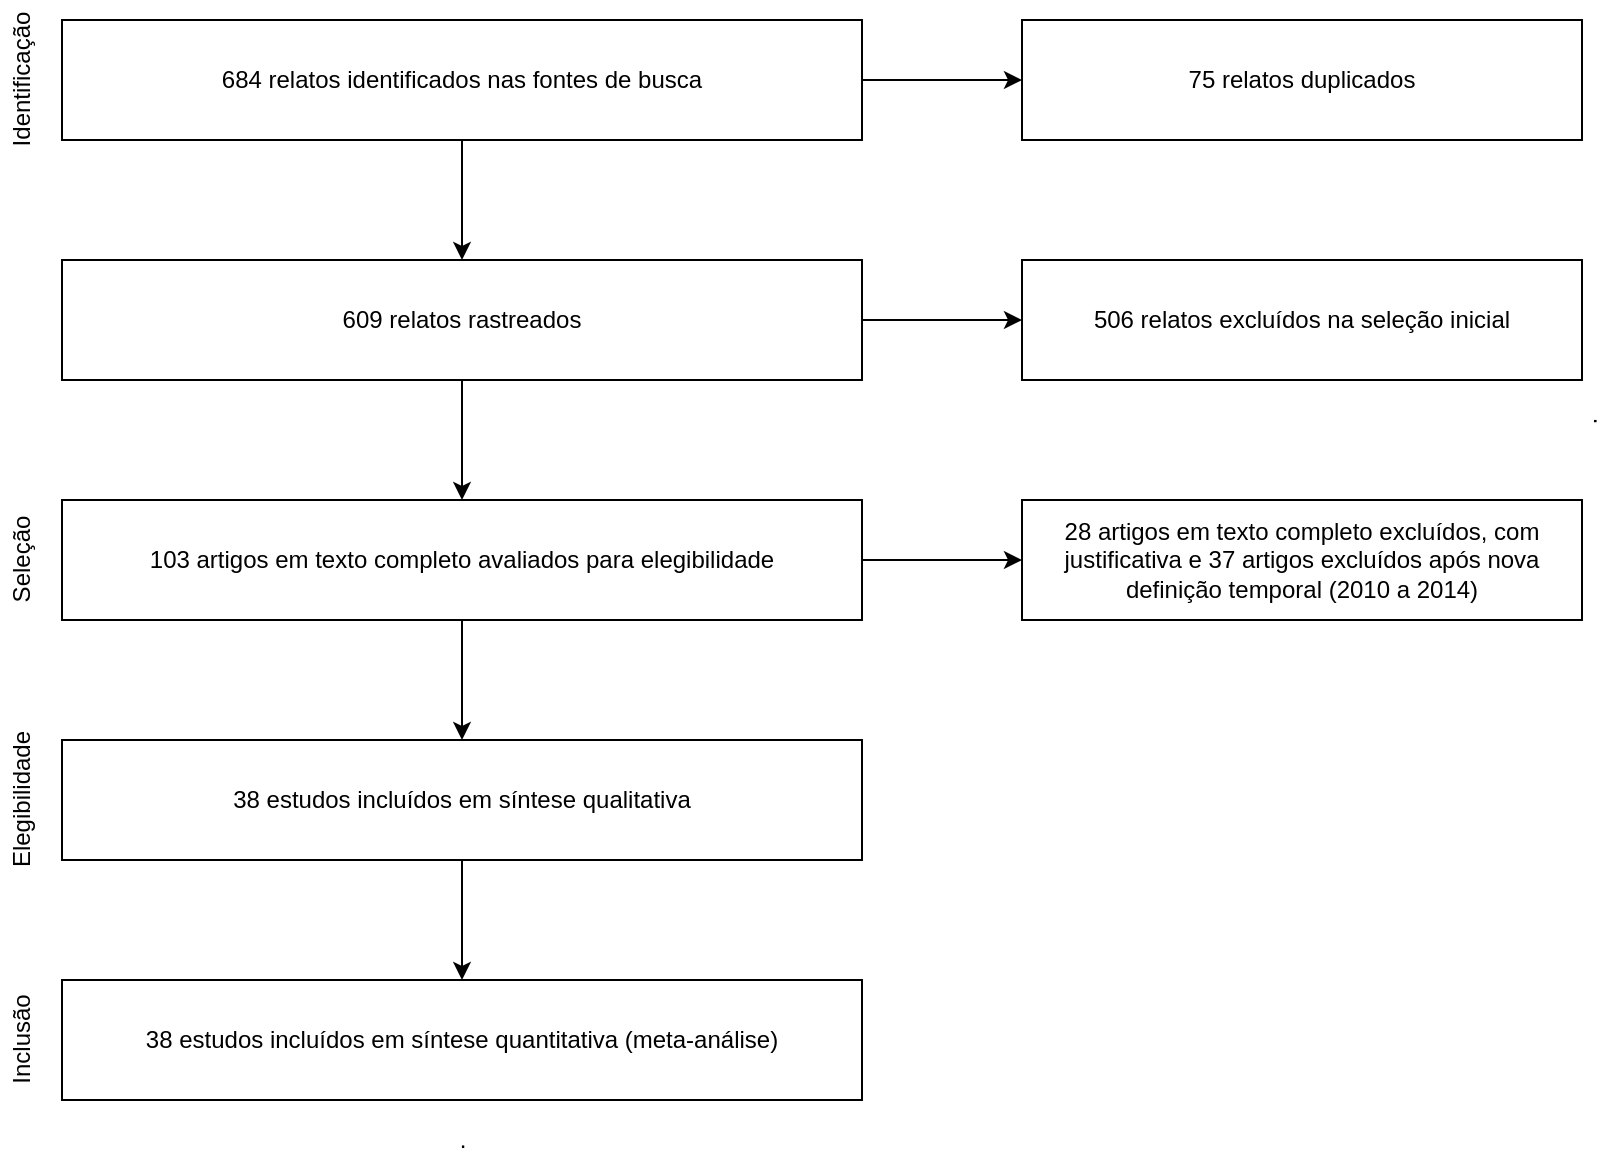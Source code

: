 <mxfile version="13.7.1" type="github">
  <diagram id="9rtOQBFeyjXl_FGlEI51" name="Page-1">
    <mxGraphModel dx="868" dy="428" grid="1" gridSize="10" guides="1" tooltips="1" connect="1" arrows="1" fold="1" page="1" pageScale="1" pageWidth="827" pageHeight="1169" math="0" shadow="0">
      <root>
        <mxCell id="0" />
        <mxCell id="1" parent="0" />
        <mxCell id="O3_qNe8abN4ICVSeK1On-24" value="" style="edgeStyle=orthogonalEdgeStyle;rounded=0;orthogonalLoop=1;jettySize=auto;html=1;fontFamily=Helvetica;" edge="1" parent="1" source="O3_qNe8abN4ICVSeK1On-1" target="O3_qNe8abN4ICVSeK1On-23">
          <mxGeometry relative="1" as="geometry" />
        </mxCell>
        <mxCell id="O3_qNe8abN4ICVSeK1On-36" value="" style="edgeStyle=orthogonalEdgeStyle;rounded=0;orthogonalLoop=1;jettySize=auto;html=1;fontFamily=Helvetica;" edge="1" parent="1" source="O3_qNe8abN4ICVSeK1On-1" target="O3_qNe8abN4ICVSeK1On-6">
          <mxGeometry relative="1" as="geometry" />
        </mxCell>
        <mxCell id="O3_qNe8abN4ICVSeK1On-1" value="684 relatos identificados nas fontes de busca " style="rounded=0;whiteSpace=wrap;html=1;" vertex="1" parent="1">
          <mxGeometry x="40" y="40" width="400" height="60" as="geometry" />
        </mxCell>
        <mxCell id="O3_qNe8abN4ICVSeK1On-4" value="Identificação" style="text;html=1;align=center;verticalAlign=middle;resizable=0;points=[];autosize=1;fontFamily=Helvetica;rotation=270;" vertex="1" parent="1">
          <mxGeometry x="-20" y="60" width="80" height="20" as="geometry" />
        </mxCell>
        <mxCell id="O3_qNe8abN4ICVSeK1On-5" style="edgeStyle=orthogonalEdgeStyle;rounded=0;orthogonalLoop=1;jettySize=auto;html=1;exitX=0.5;exitY=1;exitDx=0;exitDy=0;fontFamily=Helvetica;" edge="1" parent="1">
          <mxGeometry relative="1" as="geometry">
            <mxPoint x="240" y="200" as="sourcePoint" />
            <mxPoint x="240" y="200" as="targetPoint" />
          </mxGeometry>
        </mxCell>
        <mxCell id="O3_qNe8abN4ICVSeK1On-9" value="" style="edgeStyle=orthogonalEdgeStyle;rounded=0;orthogonalLoop=1;jettySize=auto;html=1;fontFamily=Helvetica;" edge="1" parent="1" source="O3_qNe8abN4ICVSeK1On-6" target="O3_qNe8abN4ICVSeK1On-8">
          <mxGeometry relative="1" as="geometry" />
        </mxCell>
        <mxCell id="O3_qNe8abN4ICVSeK1On-12" value="" style="edgeStyle=orthogonalEdgeStyle;rounded=0;orthogonalLoop=1;jettySize=auto;html=1;fontFamily=Helvetica;" edge="1" parent="1" source="O3_qNe8abN4ICVSeK1On-6" target="O3_qNe8abN4ICVSeK1On-11">
          <mxGeometry relative="1" as="geometry" />
        </mxCell>
        <mxCell id="O3_qNe8abN4ICVSeK1On-6" value="609 relatos rastreados" style="whiteSpace=wrap;html=1;rounded=0;" vertex="1" parent="1">
          <mxGeometry x="40" y="160" width="400" height="60" as="geometry" />
        </mxCell>
        <mxCell id="O3_qNe8abN4ICVSeK1On-8" value="506 relatos excluídos na seleção inicial" style="whiteSpace=wrap;html=1;rounded=0;" vertex="1" parent="1">
          <mxGeometry x="520" y="160" width="280" height="60" as="geometry" />
        </mxCell>
        <mxCell id="O3_qNe8abN4ICVSeK1On-10" value="Elegibilidade" style="text;html=1;align=center;verticalAlign=middle;resizable=0;points=[];autosize=1;fontFamily=Helvetica;rotation=270;" vertex="1" parent="1">
          <mxGeometry x="-25" y="420" width="90" height="20" as="geometry" />
        </mxCell>
        <mxCell id="O3_qNe8abN4ICVSeK1On-14" value="" style="edgeStyle=orthogonalEdgeStyle;rounded=0;orthogonalLoop=1;jettySize=auto;html=1;fontFamily=Helvetica;" edge="1" parent="1" source="O3_qNe8abN4ICVSeK1On-11" target="O3_qNe8abN4ICVSeK1On-13">
          <mxGeometry relative="1" as="geometry" />
        </mxCell>
        <mxCell id="O3_qNe8abN4ICVSeK1On-35" value="" style="edgeStyle=orthogonalEdgeStyle;rounded=0;orthogonalLoop=1;jettySize=auto;html=1;fontFamily=Helvetica;" edge="1" parent="1" source="O3_qNe8abN4ICVSeK1On-11" target="O3_qNe8abN4ICVSeK1On-15">
          <mxGeometry relative="1" as="geometry" />
        </mxCell>
        <mxCell id="O3_qNe8abN4ICVSeK1On-11" value="103 artigos em texto completo avaliados para elegibilidade" style="whiteSpace=wrap;html=1;rounded=0;" vertex="1" parent="1">
          <mxGeometry x="40" y="280" width="400" height="60" as="geometry" />
        </mxCell>
        <mxCell id="O3_qNe8abN4ICVSeK1On-13" value="28 artigos em texto completo excluídos, com justificativa e 37 artigos excluídos após nova definição temporal (2010 a 2014)" style="whiteSpace=wrap;html=1;rounded=0;" vertex="1" parent="1">
          <mxGeometry x="520" y="280" width="280" height="60" as="geometry" />
        </mxCell>
        <mxCell id="O3_qNe8abN4ICVSeK1On-18" value="" style="edgeStyle=orthogonalEdgeStyle;rounded=0;orthogonalLoop=1;jettySize=auto;html=1;fontFamily=Helvetica;" edge="1" parent="1" source="O3_qNe8abN4ICVSeK1On-15" target="O3_qNe8abN4ICVSeK1On-17">
          <mxGeometry relative="1" as="geometry" />
        </mxCell>
        <mxCell id="O3_qNe8abN4ICVSeK1On-15" value="38 estudos incluídos em síntese qualitativa" style="whiteSpace=wrap;html=1;rounded=0;" vertex="1" parent="1">
          <mxGeometry x="40" y="400" width="400" height="60" as="geometry" />
        </mxCell>
        <mxCell id="O3_qNe8abN4ICVSeK1On-17" value="38 estudos incluídos em síntese quantitativa (meta-análise)" style="whiteSpace=wrap;html=1;rounded=0;" vertex="1" parent="1">
          <mxGeometry x="40" y="520" width="400" height="60" as="geometry" />
        </mxCell>
        <mxCell id="O3_qNe8abN4ICVSeK1On-20" value="Seleção" style="text;html=1;align=center;verticalAlign=middle;resizable=0;points=[];autosize=1;fontFamily=Helvetica;rotation=270;" vertex="1" parent="1">
          <mxGeometry x="-10" y="300" width="60" height="20" as="geometry" />
        </mxCell>
        <mxCell id="O3_qNe8abN4ICVSeK1On-21" value="Inclusão" style="text;html=1;align=center;verticalAlign=middle;resizable=0;points=[];autosize=1;fontFamily=Helvetica;rotation=270;" vertex="1" parent="1">
          <mxGeometry x="-10" y="540" width="60" height="20" as="geometry" />
        </mxCell>
        <mxCell id="O3_qNe8abN4ICVSeK1On-23" value="75 relatos duplicados" style="whiteSpace=wrap;html=1;rounded=0;" vertex="1" parent="1">
          <mxGeometry x="520" y="40" width="280" height="60" as="geometry" />
        </mxCell>
        <mxCell id="O3_qNe8abN4ICVSeK1On-39" value="." style="text;html=1;align=center;verticalAlign=middle;resizable=0;points=[];autosize=1;fontFamily=Helvetica;" vertex="1" parent="1">
          <mxGeometry x="230" y="590" width="20" height="20" as="geometry" />
        </mxCell>
        <mxCell id="O3_qNe8abN4ICVSeK1On-40" value="." style="text;html=1;align=center;verticalAlign=middle;resizable=0;points=[];autosize=1;fontFamily=Helvetica;rotation=90;" vertex="1" parent="1">
          <mxGeometry x="800" y="230" width="20" height="20" as="geometry" />
        </mxCell>
      </root>
    </mxGraphModel>
  </diagram>
</mxfile>
